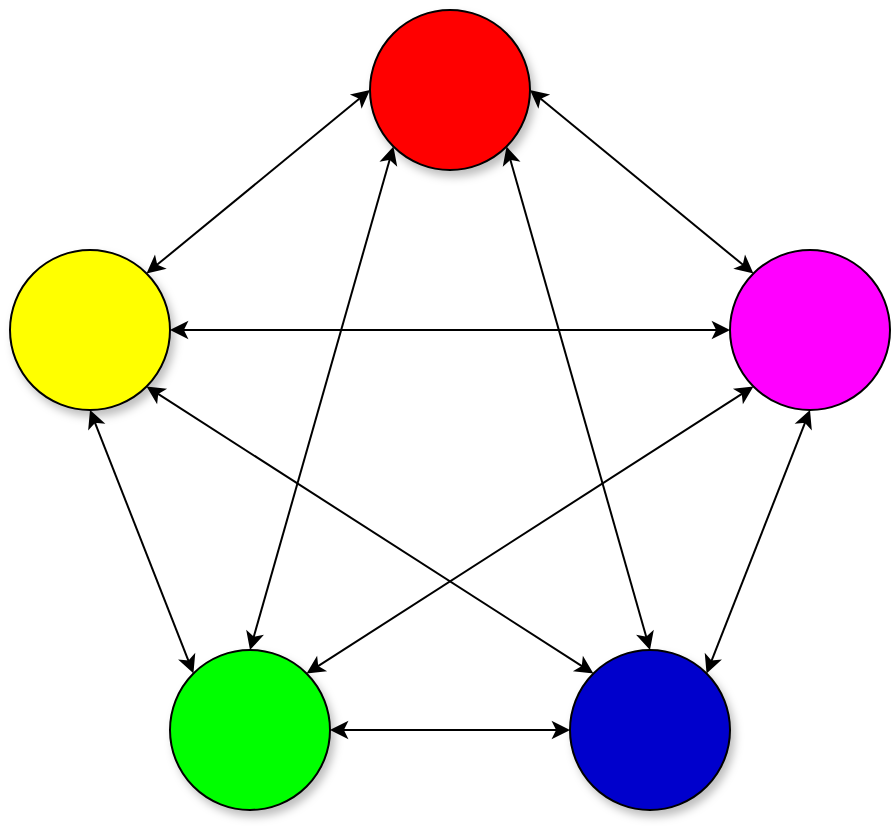 <mxfile version="12.2.9" type="device" pages="1"><diagram id="LVyW_XCt0w_Jh-xDK7y_" name="Page-1"><mxGraphModel dx="1662" dy="762" grid="1" gridSize="10" guides="1" tooltips="1" connect="1" arrows="1" fold="1" page="1" pageScale="1" pageWidth="827" pageHeight="1169" math="0" shadow="0"><root><mxCell id="0"/><mxCell id="1" parent="0"/><mxCell id="mIxe7DqV-FH46SyTo57R-1" value="" style="ellipse;whiteSpace=wrap;html=1;aspect=fixed;shadow=1;fillColor=#FF0000;" vertex="1" parent="1"><mxGeometry x="360" y="120" width="80" height="80" as="geometry"/></mxCell><mxCell id="mIxe7DqV-FH46SyTo57R-2" value="" style="ellipse;whiteSpace=wrap;html=1;aspect=fixed;shadow=0;fillColor=#FF00FF;" vertex="1" parent="1"><mxGeometry x="540" y="240" width="80" height="80" as="geometry"/></mxCell><mxCell id="mIxe7DqV-FH46SyTo57R-3" value="" style="ellipse;whiteSpace=wrap;html=1;aspect=fixed;shadow=1;fillColor=#0000CC;" vertex="1" parent="1"><mxGeometry x="460" y="440" width="80" height="80" as="geometry"/></mxCell><mxCell id="mIxe7DqV-FH46SyTo57R-4" value="" style="ellipse;whiteSpace=wrap;html=1;aspect=fixed;shadow=1;fillColor=#00FF00;" vertex="1" parent="1"><mxGeometry x="260" y="440" width="80" height="80" as="geometry"/></mxCell><mxCell id="mIxe7DqV-FH46SyTo57R-5" value="" style="ellipse;whiteSpace=wrap;html=1;aspect=fixed;shadow=1;fillColor=#FFFF00;" vertex="1" parent="1"><mxGeometry x="180" y="240" width="80" height="80" as="geometry"/></mxCell><mxCell id="mIxe7DqV-FH46SyTo57R-6" value="" style="endArrow=classic;startArrow=classic;html=1;entryX=0;entryY=0.5;entryDx=0;entryDy=0;exitX=1;exitY=0;exitDx=0;exitDy=0;" edge="1" parent="1" source="mIxe7DqV-FH46SyTo57R-5" target="mIxe7DqV-FH46SyTo57R-1"><mxGeometry width="50" height="50" relative="1" as="geometry"><mxPoint x="160" y="590" as="sourcePoint"/><mxPoint x="210" y="540" as="targetPoint"/></mxGeometry></mxCell><mxCell id="mIxe7DqV-FH46SyTo57R-7" value="" style="endArrow=classic;startArrow=classic;html=1;entryX=0;entryY=0.5;entryDx=0;entryDy=0;exitX=1;exitY=0.5;exitDx=0;exitDy=0;" edge="1" parent="1" source="mIxe7DqV-FH46SyTo57R-5" target="mIxe7DqV-FH46SyTo57R-2"><mxGeometry width="50" height="50" relative="1" as="geometry"><mxPoint x="268.284" y="305.716" as="sourcePoint"/><mxPoint x="400" y="174" as="targetPoint"/></mxGeometry></mxCell><mxCell id="mIxe7DqV-FH46SyTo57R-8" value="" style="endArrow=classic;startArrow=classic;html=1;entryX=1;entryY=1;entryDx=0;entryDy=0;exitX=0;exitY=0;exitDx=0;exitDy=0;" edge="1" parent="1" source="mIxe7DqV-FH46SyTo57R-3" target="mIxe7DqV-FH46SyTo57R-5"><mxGeometry width="50" height="50" relative="1" as="geometry"><mxPoint x="268.284" y="365.716" as="sourcePoint"/><mxPoint x="400" y="234" as="targetPoint"/></mxGeometry></mxCell><mxCell id="mIxe7DqV-FH46SyTo57R-9" value="" style="endArrow=classic;startArrow=classic;html=1;entryX=0.5;entryY=1;entryDx=0;entryDy=0;exitX=0;exitY=0;exitDx=0;exitDy=0;" edge="1" parent="1" source="mIxe7DqV-FH46SyTo57R-4" target="mIxe7DqV-FH46SyTo57R-5"><mxGeometry width="50" height="50" relative="1" as="geometry"><mxPoint x="39.784" y="501.716" as="sourcePoint"/><mxPoint x="171.5" y="370" as="targetPoint"/></mxGeometry></mxCell><mxCell id="mIxe7DqV-FH46SyTo57R-10" value="" style="endArrow=classic;startArrow=classic;html=1;entryX=1;entryY=0.5;entryDx=0;entryDy=0;exitX=0;exitY=0.5;exitDx=0;exitDy=0;" edge="1" parent="1" source="mIxe7DqV-FH46SyTo57R-3" target="mIxe7DqV-FH46SyTo57R-4"><mxGeometry width="50" height="50" relative="1" as="geometry"><mxPoint x="39.784" y="585.716" as="sourcePoint"/><mxPoint x="171.5" y="454" as="targetPoint"/></mxGeometry></mxCell><mxCell id="mIxe7DqV-FH46SyTo57R-11" value="" style="endArrow=classic;startArrow=classic;html=1;entryX=1;entryY=1;entryDx=0;entryDy=0;exitX=0.5;exitY=0;exitDx=0;exitDy=0;" edge="1" parent="1" source="mIxe7DqV-FH46SyTo57R-3" target="mIxe7DqV-FH46SyTo57R-1"><mxGeometry width="50" height="50" relative="1" as="geometry"><mxPoint x="278.284" y="301.716" as="sourcePoint"/><mxPoint x="410" y="170" as="targetPoint"/></mxGeometry></mxCell><mxCell id="mIxe7DqV-FH46SyTo57R-12" value="" style="endArrow=classic;startArrow=classic;html=1;entryX=1;entryY=0;entryDx=0;entryDy=0;exitX=0;exitY=1;exitDx=0;exitDy=0;" edge="1" parent="1" source="mIxe7DqV-FH46SyTo57R-2" target="mIxe7DqV-FH46SyTo57R-4"><mxGeometry width="50" height="50" relative="1" as="geometry"><mxPoint x="288.284" y="311.716" as="sourcePoint"/><mxPoint x="420" y="180" as="targetPoint"/></mxGeometry></mxCell><mxCell id="mIxe7DqV-FH46SyTo57R-13" value="" style="endArrow=classic;startArrow=classic;html=1;entryX=0;entryY=1;entryDx=0;entryDy=0;exitX=0.5;exitY=0;exitDx=0;exitDy=0;" edge="1" parent="1" source="mIxe7DqV-FH46SyTo57R-4" target="mIxe7DqV-FH46SyTo57R-1"><mxGeometry width="50" height="50" relative="1" as="geometry"><mxPoint x="298.284" y="321.716" as="sourcePoint"/><mxPoint x="430" y="190" as="targetPoint"/></mxGeometry></mxCell><mxCell id="mIxe7DqV-FH46SyTo57R-14" value="" style="endArrow=classic;startArrow=classic;html=1;entryX=1;entryY=0.5;entryDx=0;entryDy=0;exitX=0;exitY=0;exitDx=0;exitDy=0;" edge="1" parent="1" source="mIxe7DqV-FH46SyTo57R-2" target="mIxe7DqV-FH46SyTo57R-1"><mxGeometry width="50" height="50" relative="1" as="geometry"><mxPoint x="308.284" y="331.716" as="sourcePoint"/><mxPoint x="440" y="200" as="targetPoint"/></mxGeometry></mxCell><mxCell id="mIxe7DqV-FH46SyTo57R-15" value="" style="endArrow=classic;startArrow=classic;html=1;entryX=1;entryY=0;entryDx=0;entryDy=0;exitX=0.5;exitY=1;exitDx=0;exitDy=0;" edge="1" parent="1" source="mIxe7DqV-FH46SyTo57R-2" target="mIxe7DqV-FH46SyTo57R-3"><mxGeometry width="50" height="50" relative="1" as="geometry"><mxPoint x="318.284" y="341.716" as="sourcePoint"/><mxPoint x="450" y="210" as="targetPoint"/></mxGeometry></mxCell></root></mxGraphModel></diagram></mxfile>